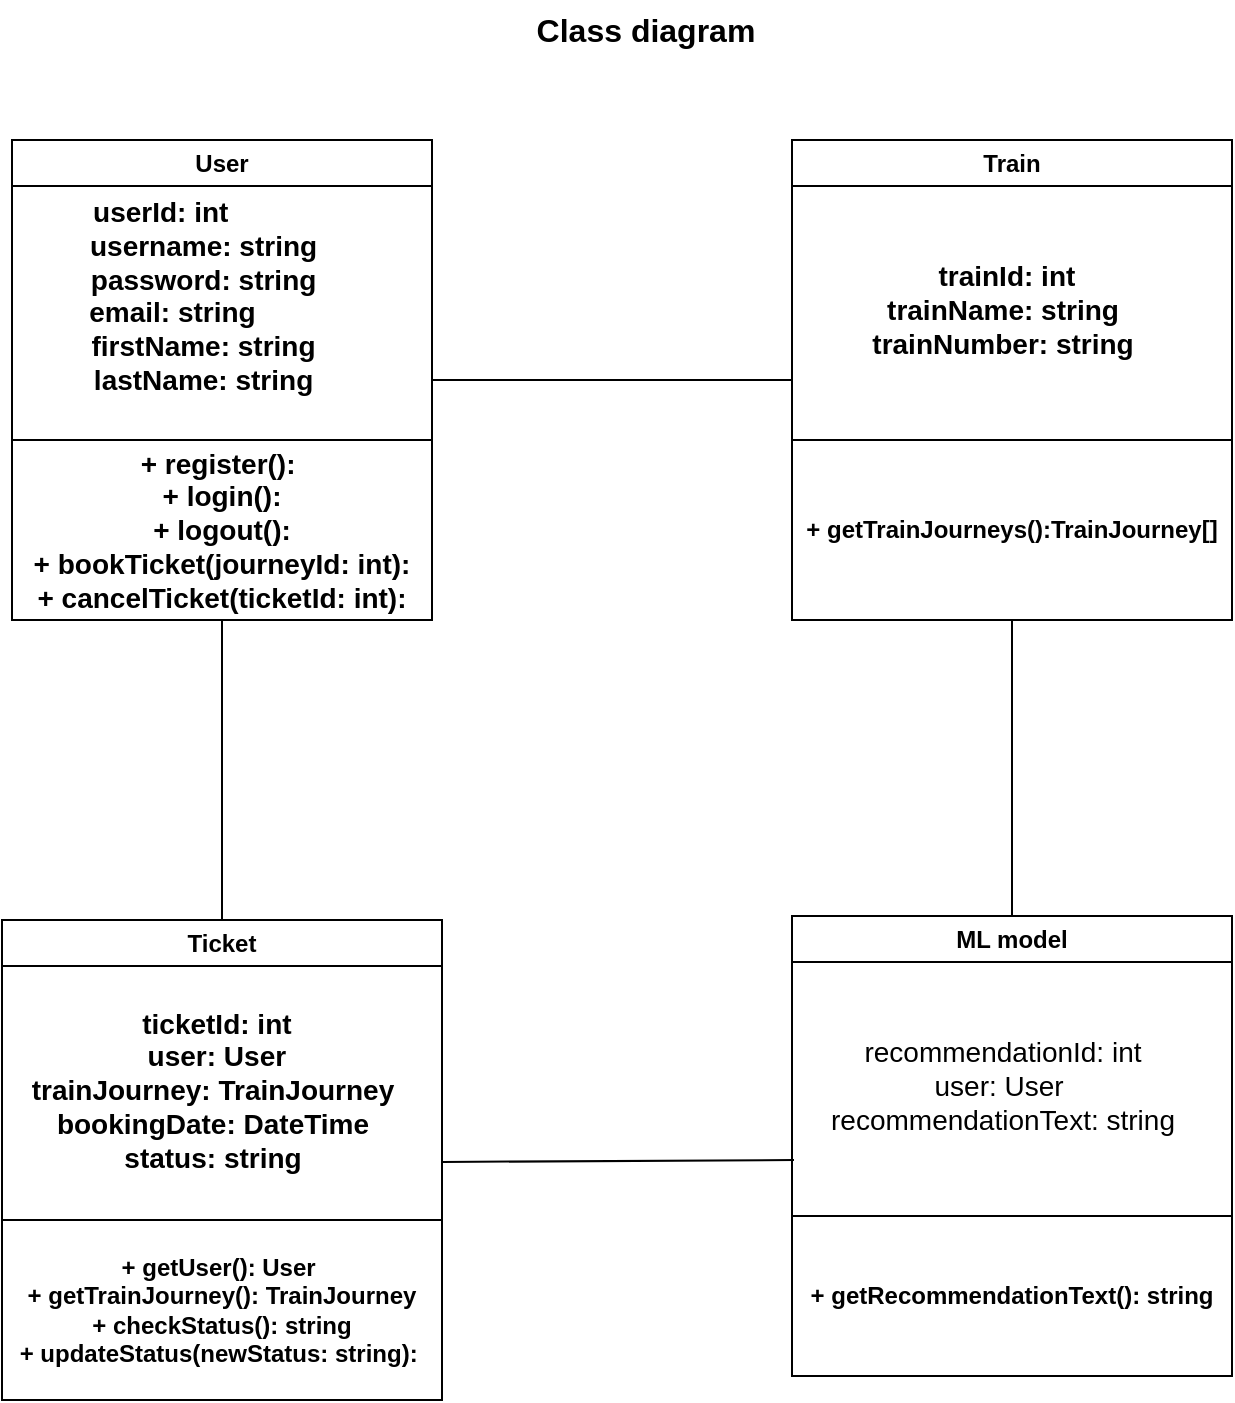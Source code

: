 <mxfile version="21.6.1" type="device">
  <diagram name="Page-1" id="DHJUt_JddeWaX9dqEKT3">
    <mxGraphModel dx="1615" dy="882" grid="1" gridSize="10" guides="1" tooltips="1" connect="1" arrows="1" fold="1" page="1" pageScale="1" pageWidth="1100" pageHeight="850" math="0" shadow="0">
      <root>
        <mxCell id="0" />
        <mxCell id="1" parent="0" />
        <mxCell id="7NszuWQM0uBOrmVhDkAI-81" value="User" style="swimlane;whiteSpace=wrap;html=1;" vertex="1" parent="1">
          <mxGeometry x="248" y="100" width="210" height="150" as="geometry" />
        </mxCell>
        <mxCell id="7NszuWQM0uBOrmVhDkAI-82" value="&lt;div style=&quot;font-size: 14px;&quot;&gt;&lt;b style=&quot;&quot;&gt;&lt;font style=&quot;font-size: 14px;&quot;&gt;&amp;nbsp;userId: int&amp;nbsp; &amp;nbsp; &amp;nbsp; &amp;nbsp; &amp;nbsp; &amp;nbsp; &amp;nbsp; &amp;nbsp; &amp;nbsp;&lt;/font&gt;&lt;/b&gt;&lt;/div&gt;&lt;div style=&quot;font-size: 14px;&quot;&gt;&lt;b&gt;&lt;font style=&quot;font-size: 14px;&quot;&gt;&amp;nbsp; &amp;nbsp;username: string&amp;nbsp; &amp;nbsp; &amp;nbsp; &amp;nbsp;&amp;nbsp;&lt;/font&gt;&lt;/b&gt;&lt;/div&gt;&lt;div style=&quot;font-size: 14px;&quot;&gt;&lt;b&gt;&lt;font style=&quot;font-size: 14px;&quot;&gt;&amp;nbsp; &amp;nbsp; &amp;nbsp;password: string&amp;nbsp; &amp;nbsp; &amp;nbsp; &amp;nbsp; &amp;nbsp;&amp;nbsp;&lt;/font&gt;&lt;/b&gt;&lt;/div&gt;&lt;div style=&quot;font-size: 14px;&quot;&gt;&lt;b&gt;&lt;font style=&quot;font-size: 14px;&quot;&gt;&amp;nbsp; email: string&amp;nbsp; &amp;nbsp; &amp;nbsp; &amp;nbsp; &amp;nbsp; &amp;nbsp; &amp;nbsp; &amp;nbsp;&lt;/font&gt;&lt;/b&gt;&lt;/div&gt;&lt;div style=&quot;font-size: 14px;&quot;&gt;&lt;b&gt;&lt;font style=&quot;font-size: 14px;&quot;&gt;&amp;nbsp; &amp;nbsp; &amp;nbsp; firstName: string&amp;nbsp; &amp;nbsp; &amp;nbsp; &amp;nbsp; &amp;nbsp; &amp;nbsp;&lt;/font&gt;&lt;/b&gt;&lt;/div&gt;&lt;div style=&quot;font-size: 14px;&quot;&gt;&lt;b style=&quot;&quot;&gt;&lt;font style=&quot;font-size: 14px;&quot;&gt;&amp;nbsp; &amp;nbsp; &amp;nbsp; &amp;nbsp;lastName: string&amp;nbsp; &amp;nbsp; &amp;nbsp; &amp;nbsp; &amp;nbsp; &amp;nbsp;&amp;nbsp;&lt;/font&gt;&lt;/b&gt;&lt;/div&gt;&lt;div&gt;&lt;br&gt;&lt;/div&gt;" style="text;html=1;align=center;verticalAlign=middle;resizable=0;points=[];autosize=1;strokeColor=none;fillColor=none;" vertex="1" parent="7NszuWQM0uBOrmVhDkAI-81">
          <mxGeometry y="20" width="210" height="130" as="geometry" />
        </mxCell>
        <mxCell id="7NszuWQM0uBOrmVhDkAI-83" value="&lt;div style=&quot;font-size: 14px;&quot;&gt;&lt;b style=&quot;&quot;&gt;&lt;font style=&quot;font-size: 14px;&quot;&gt;+ register():&amp;nbsp;&lt;/font&gt;&lt;/b&gt;&lt;/div&gt;&lt;div style=&quot;font-size: 14px;&quot;&gt;&lt;b&gt;&lt;font style=&quot;font-size: 14px;&quot;&gt;&amp;nbsp;+ login():&amp;nbsp;&lt;/font&gt;&lt;/b&gt;&lt;/div&gt;&lt;div style=&quot;font-size: 14px;&quot;&gt;&lt;b&gt;&lt;font style=&quot;font-size: 14px;&quot;&gt;&amp;nbsp;+ logout():&amp;nbsp;&lt;/font&gt;&lt;/b&gt;&lt;/div&gt;&lt;div style=&quot;font-size: 14px;&quot;&gt;&lt;b&gt;&lt;font style=&quot;font-size: 14px;&quot;&gt;&amp;nbsp;+ bookTicket(journeyId: int):&amp;nbsp;&lt;/font&gt;&lt;/b&gt;&lt;/div&gt;&lt;div style=&quot;font-size: 14px;&quot;&gt;&lt;b style=&quot;&quot;&gt;&lt;font style=&quot;font-size: 14px;&quot;&gt;&amp;nbsp;+ cancelTicket(ticketId: int):&amp;nbsp;&lt;/font&gt;&lt;/b&gt;&lt;/div&gt;" style="rounded=0;whiteSpace=wrap;html=1;" vertex="1" parent="1">
          <mxGeometry x="248" y="250" width="210" height="90" as="geometry" />
        </mxCell>
        <mxCell id="7NszuWQM0uBOrmVhDkAI-84" value="Train" style="swimlane;whiteSpace=wrap;html=1;" vertex="1" parent="1">
          <mxGeometry x="638" y="100" width="220" height="150" as="geometry" />
        </mxCell>
        <mxCell id="7NszuWQM0uBOrmVhDkAI-85" value="&lt;div style=&quot;font-size: 14px;&quot;&gt;&lt;div&gt;&lt;b&gt;&amp;nbsp;trainId: int&lt;/b&gt;&lt;/div&gt;&lt;div&gt;&lt;b&gt;trainName: string&lt;/b&gt;&lt;/div&gt;&lt;div&gt;&lt;b&gt;trainNumber: string&lt;/b&gt;&lt;/div&gt;&lt;/div&gt;" style="text;html=1;align=center;verticalAlign=middle;resizable=0;points=[];autosize=1;strokeColor=none;fillColor=none;" vertex="1" parent="7NszuWQM0uBOrmVhDkAI-84">
          <mxGeometry x="30" y="55" width="150" height="60" as="geometry" />
        </mxCell>
        <mxCell id="7NszuWQM0uBOrmVhDkAI-86" value="&lt;b&gt;+ getTrainJourneys():TrainJourney[]&lt;br&gt;&lt;/b&gt;" style="rounded=0;whiteSpace=wrap;html=1;" vertex="1" parent="1">
          <mxGeometry x="638" y="250" width="220" height="90" as="geometry" />
        </mxCell>
        <mxCell id="7NszuWQM0uBOrmVhDkAI-87" value="Ticket" style="swimlane;whiteSpace=wrap;html=1;startSize=23;" vertex="1" parent="1">
          <mxGeometry x="243" y="490" width="220" height="150" as="geometry" />
        </mxCell>
        <mxCell id="7NszuWQM0uBOrmVhDkAI-88" value="&lt;div style=&quot;font-size: 14px;&quot;&gt;&lt;div style=&quot;&quot;&gt;&lt;b&gt;&amp;nbsp;ticketId: int&lt;/b&gt;&lt;/div&gt;&lt;div style=&quot;&quot;&gt;&lt;span style=&quot;&quot;&gt;&lt;b&gt;&amp;nbsp;user: User&lt;/b&gt;&lt;/span&gt;&lt;/div&gt;&lt;div style=&quot;&quot;&gt;&lt;span style=&quot;&quot;&gt;&lt;b&gt;trainJourney: TrainJourney&lt;/b&gt;&lt;/span&gt;&lt;/div&gt;&lt;div style=&quot;&quot;&gt;&lt;span style=&quot;&quot;&gt;&lt;b&gt;bookingDate: DateTime&lt;/b&gt;&lt;/span&gt;&lt;/div&gt;&lt;div style=&quot;&quot;&gt;&lt;span style=&quot;&quot;&gt;&lt;b&gt;status: string&lt;/b&gt;&lt;/span&gt;&lt;/div&gt;&lt;/div&gt;" style="text;html=1;align=center;verticalAlign=middle;resizable=0;points=[];autosize=1;strokeColor=none;fillColor=none;" vertex="1" parent="7NszuWQM0uBOrmVhDkAI-87">
          <mxGeometry x="5" y="35" width="200" height="100" as="geometry" />
        </mxCell>
        <mxCell id="7NszuWQM0uBOrmVhDkAI-89" value="&lt;div style=&quot;&quot;&gt;&lt;b&gt;+ getUser(): User&amp;nbsp;&lt;/b&gt;&lt;/div&gt;&lt;div style=&quot;&quot;&gt;&lt;b&gt;+ getTrainJourney(): TrainJourney&lt;/b&gt;&lt;/div&gt;&lt;div style=&quot;&quot;&gt;&lt;b&gt;+ checkStatus(): string&lt;/b&gt;&lt;/div&gt;&lt;div style=&quot;&quot;&gt;&lt;b&gt;+ updateStatus(newStatus: string):&amp;nbsp;&lt;/b&gt;&lt;/div&gt;" style="rounded=0;whiteSpace=wrap;html=1;" vertex="1" parent="1">
          <mxGeometry x="243" y="640" width="220" height="90" as="geometry" />
        </mxCell>
        <mxCell id="7NszuWQM0uBOrmVhDkAI-90" value="ML model" style="swimlane;whiteSpace=wrap;html=1;startSize=23;" vertex="1" parent="1">
          <mxGeometry x="638" y="488" width="220" height="150" as="geometry" />
        </mxCell>
        <mxCell id="7NszuWQM0uBOrmVhDkAI-91" value="&lt;div style=&quot;font-size: 14px;&quot;&gt;&lt;div style=&quot;&quot;&gt;&lt;div&gt;recommendationId: int&lt;/div&gt;&lt;div&gt;user: User&amp;nbsp;&lt;/div&gt;&lt;div&gt;recommendationText: string&lt;/div&gt;&lt;/div&gt;&lt;/div&gt;" style="text;html=1;align=center;verticalAlign=middle;resizable=0;points=[];autosize=1;strokeColor=none;fillColor=none;" vertex="1" parent="7NszuWQM0uBOrmVhDkAI-90">
          <mxGeometry x="5" y="55" width="200" height="60" as="geometry" />
        </mxCell>
        <mxCell id="7NszuWQM0uBOrmVhDkAI-92" value="&lt;div style=&quot;&quot;&gt;&lt;b&gt;+ getRecommendationText(): string&lt;/b&gt;&lt;br&gt;&lt;/div&gt;" style="rounded=0;whiteSpace=wrap;html=1;" vertex="1" parent="1">
          <mxGeometry x="638" y="638" width="220" height="80" as="geometry" />
        </mxCell>
        <mxCell id="7NszuWQM0uBOrmVhDkAI-93" value="" style="endArrow=none;html=1;rounded=0;entryX=0;entryY=1;entryDx=0;entryDy=0;exitX=1;exitY=0;exitDx=0;exitDy=0;" edge="1" parent="1">
          <mxGeometry width="50" height="50" relative="1" as="geometry">
            <mxPoint x="458" y="220" as="sourcePoint" />
            <mxPoint x="638" y="220" as="targetPoint" />
          </mxGeometry>
        </mxCell>
        <mxCell id="7NszuWQM0uBOrmVhDkAI-94" value="" style="endArrow=none;html=1;rounded=0;entryX=0;entryY=1;entryDx=0;entryDy=0;exitX=1.017;exitY=1.005;exitDx=0;exitDy=0;exitPerimeter=0;" edge="1" parent="1">
          <mxGeometry width="50" height="50" relative="1" as="geometry">
            <mxPoint x="463" y="611.0" as="sourcePoint" />
            <mxPoint x="639" y="610.0" as="targetPoint" />
          </mxGeometry>
        </mxCell>
        <mxCell id="7NszuWQM0uBOrmVhDkAI-95" value="" style="endArrow=none;html=1;rounded=0;entryX=0.5;entryY=1;entryDx=0;entryDy=0;exitX=0.5;exitY=0;exitDx=0;exitDy=0;" edge="1" parent="1" source="7NszuWQM0uBOrmVhDkAI-87" target="7NszuWQM0uBOrmVhDkAI-83">
          <mxGeometry width="50" height="50" relative="1" as="geometry">
            <mxPoint x="528" y="480" as="sourcePoint" />
            <mxPoint x="578" y="430" as="targetPoint" />
          </mxGeometry>
        </mxCell>
        <mxCell id="7NszuWQM0uBOrmVhDkAI-96" value="" style="endArrow=none;html=1;rounded=0;entryX=0.5;entryY=1;entryDx=0;entryDy=0;exitX=0.5;exitY=0;exitDx=0;exitDy=0;" edge="1" parent="1" source="7NszuWQM0uBOrmVhDkAI-90" target="7NszuWQM0uBOrmVhDkAI-86">
          <mxGeometry width="50" height="50" relative="1" as="geometry">
            <mxPoint x="528" y="480" as="sourcePoint" />
            <mxPoint x="578" y="430" as="targetPoint" />
          </mxGeometry>
        </mxCell>
        <mxCell id="7NszuWQM0uBOrmVhDkAI-97" value="&lt;b&gt;&lt;font style=&quot;font-size: 16px;&quot;&gt;Class diagram&lt;/font&gt;&lt;/b&gt;" style="text;html=1;strokeColor=none;fillColor=none;align=center;verticalAlign=middle;whiteSpace=wrap;rounded=0;" vertex="1" parent="1">
          <mxGeometry x="490" y="30" width="150" height="30" as="geometry" />
        </mxCell>
      </root>
    </mxGraphModel>
  </diagram>
</mxfile>
